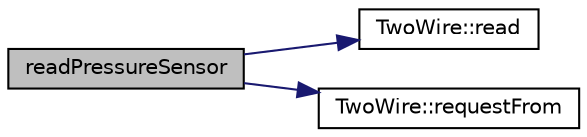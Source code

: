digraph "readPressureSensor"
{
 // LATEX_PDF_SIZE
  edge [fontname="Helvetica",fontsize="10",labelfontname="Helvetica",labelfontsize="10"];
  node [fontname="Helvetica",fontsize="10",shape=record];
  rankdir="LR";
  Node1 [label="readPressureSensor",height=0.2,width=0.4,color="black", fillcolor="grey75", style="filled", fontcolor="black",tooltip=" "];
  Node1 -> Node2 [color="midnightblue",fontsize="10",style="solid",fontname="Helvetica"];
  Node2 [label="TwoWire::read",height=0.2,width=0.4,color="black", fillcolor="white", style="filled",URL="$class_two_wire.html#aa361b83500d00dfb93bb25b6473b33e9",tooltip=" "];
  Node1 -> Node3 [color="midnightblue",fontsize="10",style="solid",fontname="Helvetica"];
  Node3 [label="TwoWire::requestFrom",height=0.2,width=0.4,color="black", fillcolor="white", style="filled",URL="$class_two_wire.html#ae27d0936487551a05a1e9901bc456599",tooltip=" "];
}
